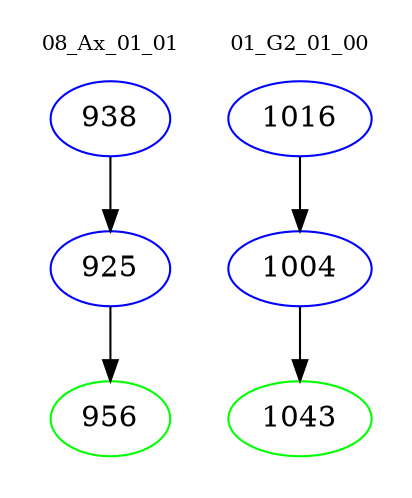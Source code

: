 digraph{
subgraph cluster_0 {
color = white
label = "08_Ax_01_01";
fontsize=10;
T0_938 [label="938", color="blue"]
T0_938 -> T0_925 [color="black"]
T0_925 [label="925", color="blue"]
T0_925 -> T0_956 [color="black"]
T0_956 [label="956", color="green"]
}
subgraph cluster_1 {
color = white
label = "01_G2_01_00";
fontsize=10;
T1_1016 [label="1016", color="blue"]
T1_1016 -> T1_1004 [color="black"]
T1_1004 [label="1004", color="blue"]
T1_1004 -> T1_1043 [color="black"]
T1_1043 [label="1043", color="green"]
}
}
